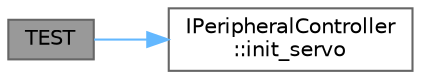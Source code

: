 digraph "TEST"
{
 // LATEX_PDF_SIZE
  bgcolor="transparent";
  edge [fontname=Helvetica,fontsize=10,labelfontname=Helvetica,labelfontsize=10];
  node [fontname=Helvetica,fontsize=10,shape=box,height=0.2,width=0.4];
  rankdir="LR";
  Node1 [id="Node000001",label="TEST",height=0.2,width=0.4,color="gray40", fillcolor="grey60", style="filled", fontcolor="black",tooltip="Ensures that init_servo() is called."];
  Node1 -> Node2 [id="edge1_Node000001_Node000002",color="steelblue1",style="solid",tooltip=" "];
  Node2 [id="Node000002",label="IPeripheralController\l::init_servo",height=0.2,width=0.4,color="grey40", fillcolor="white", style="filled",URL="$classIPeripheralController.html#a6425e49917d2bb8a99ba2cf0dcc036a2",tooltip=" "];
}
